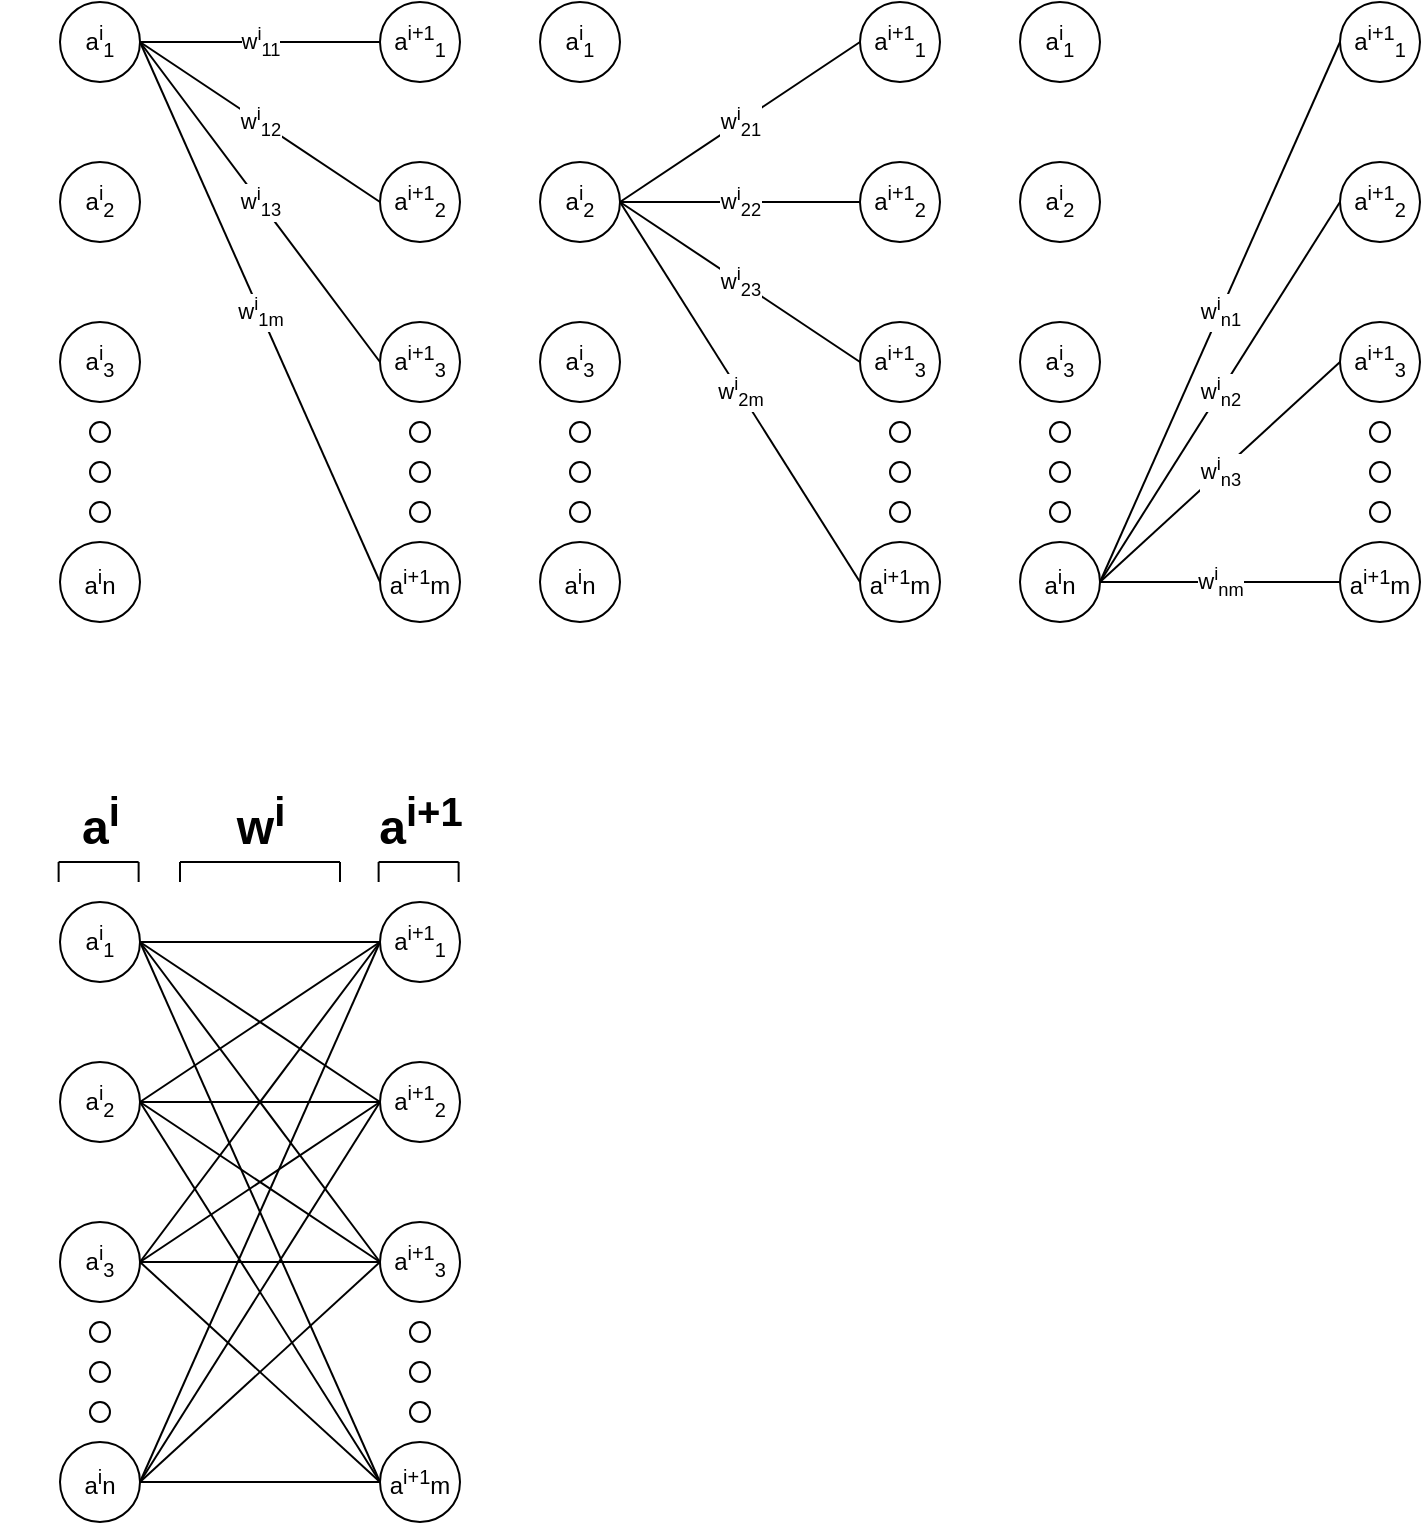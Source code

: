 <mxfile>
    <diagram id="L7U3egqdDMv_mGl-Ydfz" name="Page-1">
        <mxGraphModel dx="515" dy="252" grid="1" gridSize="10" guides="1" tooltips="1" connect="1" arrows="1" fold="1" page="1" pageScale="1" pageWidth="850" pageHeight="1100" math="0" shadow="0">
            <root>
                <mxCell id="0"/>
                <mxCell id="1" parent="0"/>
                <mxCell id="glTiHcGaVegXQPCS3zr0-19" value="w&lt;sup&gt;i&lt;/sup&gt;&lt;sub&gt;12&lt;/sub&gt;" style="rounded=0;orthogonalLoop=1;jettySize=auto;html=1;exitX=1;exitY=0.5;exitDx=0;exitDy=0;entryX=0;entryY=0.5;entryDx=0;entryDy=0;endArrow=none;endFill=0;" parent="1" source="glTiHcGaVegXQPCS3zr0-1" target="glTiHcGaVegXQPCS3zr0-11" edge="1">
                    <mxGeometry relative="1" as="geometry"/>
                </mxCell>
                <mxCell id="glTiHcGaVegXQPCS3zr0-20" value="w&lt;sup&gt;i&lt;/sup&gt;&lt;sub&gt;13&lt;/sub&gt;" style="rounded=0;orthogonalLoop=1;jettySize=auto;html=1;exitX=1;exitY=0.5;exitDx=0;exitDy=0;entryX=0;entryY=0.5;entryDx=0;entryDy=0;endArrow=none;endFill=0;" parent="1" source="glTiHcGaVegXQPCS3zr0-1" target="glTiHcGaVegXQPCS3zr0-12" edge="1">
                    <mxGeometry relative="1" as="geometry"/>
                </mxCell>
                <mxCell id="glTiHcGaVegXQPCS3zr0-21" value="w&lt;sup&gt;i&lt;/sup&gt;&lt;sub&gt;1m&lt;/sub&gt;" style="rounded=0;orthogonalLoop=1;jettySize=auto;html=1;exitX=1;exitY=0.5;exitDx=0;exitDy=0;entryX=0;entryY=0.5;entryDx=0;entryDy=0;endArrow=none;endFill=0;" parent="1" source="glTiHcGaVegXQPCS3zr0-1" target="glTiHcGaVegXQPCS3zr0-13" edge="1">
                    <mxGeometry relative="1" as="geometry"/>
                </mxCell>
                <mxCell id="glTiHcGaVegXQPCS3zr0-1" value="a&lt;sup&gt;i&lt;/sup&gt;&lt;sub&gt;1&lt;/sub&gt;" style="ellipse;whiteSpace=wrap;html=1;aspect=fixed;" parent="1" vertex="1">
                    <mxGeometry x="80" y="240" width="40" height="40" as="geometry"/>
                </mxCell>
                <mxCell id="glTiHcGaVegXQPCS3zr0-2" value="a&lt;sup&gt;i&lt;/sup&gt;&lt;sub&gt;2&lt;/sub&gt;" style="ellipse;whiteSpace=wrap;html=1;aspect=fixed;" parent="1" vertex="1">
                    <mxGeometry x="80" y="320" width="40" height="40" as="geometry"/>
                </mxCell>
                <mxCell id="glTiHcGaVegXQPCS3zr0-3" value="a&lt;sup&gt;i&lt;/sup&gt;&lt;sub&gt;3&lt;/sub&gt;" style="ellipse;whiteSpace=wrap;html=1;aspect=fixed;" parent="1" vertex="1">
                    <mxGeometry x="80" y="400" width="40" height="40" as="geometry"/>
                </mxCell>
                <mxCell id="glTiHcGaVegXQPCS3zr0-4" value="a&lt;sup&gt;i&lt;/sup&gt;n" style="ellipse;whiteSpace=wrap;html=1;aspect=fixed;" parent="1" vertex="1">
                    <mxGeometry x="80" y="510" width="40" height="40" as="geometry"/>
                </mxCell>
                <mxCell id="glTiHcGaVegXQPCS3zr0-5" value="" style="ellipse;whiteSpace=wrap;html=1;aspect=fixed;" parent="1" vertex="1">
                    <mxGeometry x="95" y="450" width="10" height="10" as="geometry"/>
                </mxCell>
                <mxCell id="glTiHcGaVegXQPCS3zr0-6" value="" style="ellipse;whiteSpace=wrap;html=1;aspect=fixed;" parent="1" vertex="1">
                    <mxGeometry x="95" y="470" width="10" height="10" as="geometry"/>
                </mxCell>
                <mxCell id="glTiHcGaVegXQPCS3zr0-8" value="" style="ellipse;whiteSpace=wrap;html=1;aspect=fixed;" parent="1" vertex="1">
                    <mxGeometry x="95" y="490" width="10" height="10" as="geometry"/>
                </mxCell>
                <mxCell id="glTiHcGaVegXQPCS3zr0-10" value="a&lt;sup&gt;i+1&lt;/sup&gt;&lt;sub&gt;1&lt;/sub&gt;" style="ellipse;whiteSpace=wrap;html=1;aspect=fixed;" parent="1" vertex="1">
                    <mxGeometry x="240" y="240" width="40" height="40" as="geometry"/>
                </mxCell>
                <mxCell id="glTiHcGaVegXQPCS3zr0-11" value="a&lt;sup&gt;i+1&lt;/sup&gt;&lt;sub&gt;2&lt;/sub&gt;" style="ellipse;whiteSpace=wrap;html=1;aspect=fixed;" parent="1" vertex="1">
                    <mxGeometry x="240" y="320" width="40" height="40" as="geometry"/>
                </mxCell>
                <mxCell id="glTiHcGaVegXQPCS3zr0-12" value="a&lt;sup&gt;i+1&lt;/sup&gt;&lt;sub&gt;3&lt;/sub&gt;" style="ellipse;whiteSpace=wrap;html=1;aspect=fixed;" parent="1" vertex="1">
                    <mxGeometry x="240" y="400" width="40" height="40" as="geometry"/>
                </mxCell>
                <mxCell id="glTiHcGaVegXQPCS3zr0-13" value="a&lt;sup&gt;i+1&lt;/sup&gt;m" style="ellipse;whiteSpace=wrap;html=1;aspect=fixed;" parent="1" vertex="1">
                    <mxGeometry x="240" y="510" width="40" height="40" as="geometry"/>
                </mxCell>
                <mxCell id="glTiHcGaVegXQPCS3zr0-14" value="" style="ellipse;whiteSpace=wrap;html=1;aspect=fixed;" parent="1" vertex="1">
                    <mxGeometry x="255" y="450" width="10" height="10" as="geometry"/>
                </mxCell>
                <mxCell id="glTiHcGaVegXQPCS3zr0-15" value="" style="ellipse;whiteSpace=wrap;html=1;aspect=fixed;" parent="1" vertex="1">
                    <mxGeometry x="255" y="470" width="10" height="10" as="geometry"/>
                </mxCell>
                <mxCell id="glTiHcGaVegXQPCS3zr0-16" value="" style="ellipse;whiteSpace=wrap;html=1;aspect=fixed;" parent="1" vertex="1">
                    <mxGeometry x="255" y="490" width="10" height="10" as="geometry"/>
                </mxCell>
                <mxCell id="glTiHcGaVegXQPCS3zr0-18" value="w&lt;sup&gt;i&lt;/sup&gt;&lt;sub&gt;11&lt;/sub&gt;" style="endArrow=none;html=1;rounded=0;entryX=0;entryY=0.5;entryDx=0;entryDy=0;exitX=1;exitY=0.5;exitDx=0;exitDy=0;" parent="1" source="glTiHcGaVegXQPCS3zr0-1" target="glTiHcGaVegXQPCS3zr0-10" edge="1">
                    <mxGeometry width="50" height="50" relative="1" as="geometry">
                        <mxPoint x="140" y="270" as="sourcePoint"/>
                        <mxPoint x="170" y="210" as="targetPoint"/>
                    </mxGeometry>
                </mxCell>
                <mxCell id="glTiHcGaVegXQPCS3zr0-26" value="a&lt;sup&gt;i&lt;/sup&gt;&lt;sub&gt;1&lt;/sub&gt;" style="ellipse;whiteSpace=wrap;html=1;aspect=fixed;" parent="1" vertex="1">
                    <mxGeometry x="320" y="240" width="40" height="40" as="geometry"/>
                </mxCell>
                <mxCell id="glTiHcGaVegXQPCS3zr0-41" value="w&lt;sup&gt;i&lt;/sup&gt;&lt;sub&gt;21&lt;/sub&gt;" style="edgeStyle=none;rounded=0;orthogonalLoop=1;jettySize=auto;html=1;exitX=1;exitY=0.5;exitDx=0;exitDy=0;entryX=0;entryY=0.5;entryDx=0;entryDy=0;endArrow=none;endFill=0;" parent="1" source="glTiHcGaVegXQPCS3zr0-27" target="glTiHcGaVegXQPCS3zr0-33" edge="1">
                    <mxGeometry relative="1" as="geometry"/>
                </mxCell>
                <mxCell id="glTiHcGaVegXQPCS3zr0-42" value="w&lt;sup&gt;i&lt;/sup&gt;&lt;sub&gt;22&lt;/sub&gt;" style="edgeStyle=none;rounded=0;orthogonalLoop=1;jettySize=auto;html=1;exitX=1;exitY=0.5;exitDx=0;exitDy=0;entryX=0;entryY=0.5;entryDx=0;entryDy=0;endArrow=none;endFill=0;" parent="1" source="glTiHcGaVegXQPCS3zr0-27" target="glTiHcGaVegXQPCS3zr0-34" edge="1">
                    <mxGeometry relative="1" as="geometry"/>
                </mxCell>
                <mxCell id="glTiHcGaVegXQPCS3zr0-43" value="w&lt;sup&gt;i&lt;/sup&gt;&lt;sub&gt;23&lt;/sub&gt;" style="edgeStyle=none;rounded=0;orthogonalLoop=1;jettySize=auto;html=1;exitX=1;exitY=0.5;exitDx=0;exitDy=0;entryX=0;entryY=0.5;entryDx=0;entryDy=0;endArrow=none;endFill=0;" parent="1" source="glTiHcGaVegXQPCS3zr0-27" target="glTiHcGaVegXQPCS3zr0-35" edge="1">
                    <mxGeometry relative="1" as="geometry"/>
                </mxCell>
                <mxCell id="glTiHcGaVegXQPCS3zr0-44" value="w&lt;sup&gt;i&lt;/sup&gt;&lt;sub&gt;2m&lt;/sub&gt;" style="edgeStyle=none;rounded=0;orthogonalLoop=1;jettySize=auto;html=1;exitX=1;exitY=0.5;exitDx=0;exitDy=0;entryX=0;entryY=0.5;entryDx=0;entryDy=0;endArrow=none;endFill=0;" parent="1" source="glTiHcGaVegXQPCS3zr0-27" target="glTiHcGaVegXQPCS3zr0-36" edge="1">
                    <mxGeometry relative="1" as="geometry"/>
                </mxCell>
                <mxCell id="glTiHcGaVegXQPCS3zr0-27" value="a&lt;sup&gt;i&lt;/sup&gt;&lt;sub&gt;2&lt;/sub&gt;" style="ellipse;whiteSpace=wrap;html=1;aspect=fixed;" parent="1" vertex="1">
                    <mxGeometry x="320" y="320" width="40" height="40" as="geometry"/>
                </mxCell>
                <mxCell id="glTiHcGaVegXQPCS3zr0-28" value="a&lt;sup&gt;i&lt;/sup&gt;&lt;sub&gt;3&lt;/sub&gt;" style="ellipse;whiteSpace=wrap;html=1;aspect=fixed;" parent="1" vertex="1">
                    <mxGeometry x="320" y="400" width="40" height="40" as="geometry"/>
                </mxCell>
                <mxCell id="glTiHcGaVegXQPCS3zr0-29" value="a&lt;sup&gt;i&lt;/sup&gt;n" style="ellipse;whiteSpace=wrap;html=1;aspect=fixed;" parent="1" vertex="1">
                    <mxGeometry x="320" y="510" width="40" height="40" as="geometry"/>
                </mxCell>
                <mxCell id="glTiHcGaVegXQPCS3zr0-30" value="" style="ellipse;whiteSpace=wrap;html=1;aspect=fixed;" parent="1" vertex="1">
                    <mxGeometry x="335" y="450" width="10" height="10" as="geometry"/>
                </mxCell>
                <mxCell id="glTiHcGaVegXQPCS3zr0-31" value="" style="ellipse;whiteSpace=wrap;html=1;aspect=fixed;" parent="1" vertex="1">
                    <mxGeometry x="335" y="470" width="10" height="10" as="geometry"/>
                </mxCell>
                <mxCell id="glTiHcGaVegXQPCS3zr0-32" value="" style="ellipse;whiteSpace=wrap;html=1;aspect=fixed;" parent="1" vertex="1">
                    <mxGeometry x="335" y="490" width="10" height="10" as="geometry"/>
                </mxCell>
                <mxCell id="glTiHcGaVegXQPCS3zr0-33" value="a&lt;sup&gt;i+1&lt;/sup&gt;&lt;sub&gt;1&lt;/sub&gt;" style="ellipse;whiteSpace=wrap;html=1;aspect=fixed;" parent="1" vertex="1">
                    <mxGeometry x="480" y="240" width="40" height="40" as="geometry"/>
                </mxCell>
                <mxCell id="glTiHcGaVegXQPCS3zr0-34" value="a&lt;sup&gt;i+1&lt;/sup&gt;&lt;sub&gt;2&lt;/sub&gt;" style="ellipse;whiteSpace=wrap;html=1;aspect=fixed;" parent="1" vertex="1">
                    <mxGeometry x="480" y="320" width="40" height="40" as="geometry"/>
                </mxCell>
                <mxCell id="glTiHcGaVegXQPCS3zr0-35" value="a&lt;sup&gt;i+1&lt;/sup&gt;&lt;sub&gt;3&lt;/sub&gt;" style="ellipse;whiteSpace=wrap;html=1;aspect=fixed;" parent="1" vertex="1">
                    <mxGeometry x="480" y="400" width="40" height="40" as="geometry"/>
                </mxCell>
                <mxCell id="glTiHcGaVegXQPCS3zr0-36" value="a&lt;sup&gt;i+1&lt;/sup&gt;m" style="ellipse;whiteSpace=wrap;html=1;aspect=fixed;" parent="1" vertex="1">
                    <mxGeometry x="480" y="510" width="40" height="40" as="geometry"/>
                </mxCell>
                <mxCell id="glTiHcGaVegXQPCS3zr0-37" value="" style="ellipse;whiteSpace=wrap;html=1;aspect=fixed;" parent="1" vertex="1">
                    <mxGeometry x="495" y="450" width="10" height="10" as="geometry"/>
                </mxCell>
                <mxCell id="glTiHcGaVegXQPCS3zr0-38" value="" style="ellipse;whiteSpace=wrap;html=1;aspect=fixed;" parent="1" vertex="1">
                    <mxGeometry x="495" y="470" width="10" height="10" as="geometry"/>
                </mxCell>
                <mxCell id="glTiHcGaVegXQPCS3zr0-39" value="" style="ellipse;whiteSpace=wrap;html=1;aspect=fixed;" parent="1" vertex="1">
                    <mxGeometry x="495" y="490" width="10" height="10" as="geometry"/>
                </mxCell>
                <mxCell id="glTiHcGaVegXQPCS3zr0-45" value="a&lt;sup&gt;i&lt;/sup&gt;&lt;sub&gt;1&lt;/sub&gt;" style="ellipse;whiteSpace=wrap;html=1;aspect=fixed;" parent="1" vertex="1">
                    <mxGeometry x="560" y="240" width="40" height="40" as="geometry"/>
                </mxCell>
                <mxCell id="glTiHcGaVegXQPCS3zr0-50" value="a&lt;sup&gt;i&lt;/sup&gt;&lt;sub&gt;2&lt;/sub&gt;" style="ellipse;whiteSpace=wrap;html=1;aspect=fixed;" parent="1" vertex="1">
                    <mxGeometry x="560" y="320" width="40" height="40" as="geometry"/>
                </mxCell>
                <mxCell id="glTiHcGaVegXQPCS3zr0-51" value="a&lt;sup&gt;i&lt;/sup&gt;&lt;sub&gt;3&lt;/sub&gt;" style="ellipse;whiteSpace=wrap;html=1;aspect=fixed;" parent="1" vertex="1">
                    <mxGeometry x="560" y="400" width="40" height="40" as="geometry"/>
                </mxCell>
                <mxCell id="glTiHcGaVegXQPCS3zr0-63" value="w&lt;sup&gt;i&lt;/sup&gt;&lt;sub&gt;n1&lt;/sub&gt;" style="edgeStyle=none;rounded=0;orthogonalLoop=1;jettySize=auto;html=1;exitX=1;exitY=0.5;exitDx=0;exitDy=0;entryX=0;entryY=0.5;entryDx=0;entryDy=0;endArrow=none;endFill=0;" parent="1" source="glTiHcGaVegXQPCS3zr0-52" target="glTiHcGaVegXQPCS3zr0-56" edge="1">
                    <mxGeometry relative="1" as="geometry"/>
                </mxCell>
                <mxCell id="glTiHcGaVegXQPCS3zr0-64" value="w&lt;sup&gt;i&lt;/sup&gt;&lt;sub&gt;n2&lt;/sub&gt;" style="edgeStyle=none;rounded=0;orthogonalLoop=1;jettySize=auto;html=1;exitX=1;exitY=0.5;exitDx=0;exitDy=0;entryX=0;entryY=0.5;entryDx=0;entryDy=0;endArrow=none;endFill=0;" parent="1" source="glTiHcGaVegXQPCS3zr0-52" target="glTiHcGaVegXQPCS3zr0-57" edge="1">
                    <mxGeometry relative="1" as="geometry"/>
                </mxCell>
                <mxCell id="glTiHcGaVegXQPCS3zr0-65" value="w&lt;sup&gt;i&lt;/sup&gt;&lt;sub&gt;n3&lt;/sub&gt;" style="edgeStyle=none;rounded=0;orthogonalLoop=1;jettySize=auto;html=1;exitX=1;exitY=0.5;exitDx=0;exitDy=0;entryX=0;entryY=0.5;entryDx=0;entryDy=0;endArrow=none;endFill=0;" parent="1" source="glTiHcGaVegXQPCS3zr0-52" target="glTiHcGaVegXQPCS3zr0-58" edge="1">
                    <mxGeometry relative="1" as="geometry"/>
                </mxCell>
                <mxCell id="glTiHcGaVegXQPCS3zr0-66" value="w&lt;sup&gt;i&lt;/sup&gt;&lt;sub&gt;nm&lt;/sub&gt;" style="edgeStyle=none;rounded=0;orthogonalLoop=1;jettySize=auto;html=1;exitX=1;exitY=0.5;exitDx=0;exitDy=0;entryX=0;entryY=0.5;entryDx=0;entryDy=0;endArrow=none;endFill=0;" parent="1" source="glTiHcGaVegXQPCS3zr0-52" target="glTiHcGaVegXQPCS3zr0-59" edge="1">
                    <mxGeometry relative="1" as="geometry"/>
                </mxCell>
                <mxCell id="glTiHcGaVegXQPCS3zr0-52" value="a&lt;sup&gt;i&lt;/sup&gt;n" style="ellipse;whiteSpace=wrap;html=1;aspect=fixed;" parent="1" vertex="1">
                    <mxGeometry x="560" y="510" width="40" height="40" as="geometry"/>
                </mxCell>
                <mxCell id="glTiHcGaVegXQPCS3zr0-53" value="" style="ellipse;whiteSpace=wrap;html=1;aspect=fixed;" parent="1" vertex="1">
                    <mxGeometry x="575" y="450" width="10" height="10" as="geometry"/>
                </mxCell>
                <mxCell id="glTiHcGaVegXQPCS3zr0-54" value="" style="ellipse;whiteSpace=wrap;html=1;aspect=fixed;" parent="1" vertex="1">
                    <mxGeometry x="575" y="470" width="10" height="10" as="geometry"/>
                </mxCell>
                <mxCell id="glTiHcGaVegXQPCS3zr0-55" value="" style="ellipse;whiteSpace=wrap;html=1;aspect=fixed;" parent="1" vertex="1">
                    <mxGeometry x="575" y="490" width="10" height="10" as="geometry"/>
                </mxCell>
                <mxCell id="glTiHcGaVegXQPCS3zr0-56" value="a&lt;sup&gt;i+1&lt;/sup&gt;&lt;sub&gt;1&lt;/sub&gt;" style="ellipse;whiteSpace=wrap;html=1;aspect=fixed;" parent="1" vertex="1">
                    <mxGeometry x="720" y="240" width="40" height="40" as="geometry"/>
                </mxCell>
                <mxCell id="glTiHcGaVegXQPCS3zr0-57" value="a&lt;sup&gt;i+1&lt;/sup&gt;&lt;sub&gt;2&lt;/sub&gt;" style="ellipse;whiteSpace=wrap;html=1;aspect=fixed;" parent="1" vertex="1">
                    <mxGeometry x="720" y="320" width="40" height="40" as="geometry"/>
                </mxCell>
                <mxCell id="glTiHcGaVegXQPCS3zr0-58" value="a&lt;sup&gt;i+1&lt;/sup&gt;&lt;sub&gt;3&lt;/sub&gt;" style="ellipse;whiteSpace=wrap;html=1;aspect=fixed;" parent="1" vertex="1">
                    <mxGeometry x="720" y="400" width="40" height="40" as="geometry"/>
                </mxCell>
                <mxCell id="glTiHcGaVegXQPCS3zr0-59" value="a&lt;sup&gt;i+1&lt;/sup&gt;m" style="ellipse;whiteSpace=wrap;html=1;aspect=fixed;" parent="1" vertex="1">
                    <mxGeometry x="720" y="510" width="40" height="40" as="geometry"/>
                </mxCell>
                <mxCell id="glTiHcGaVegXQPCS3zr0-60" value="" style="ellipse;whiteSpace=wrap;html=1;aspect=fixed;" parent="1" vertex="1">
                    <mxGeometry x="735" y="450" width="10" height="10" as="geometry"/>
                </mxCell>
                <mxCell id="glTiHcGaVegXQPCS3zr0-61" value="" style="ellipse;whiteSpace=wrap;html=1;aspect=fixed;" parent="1" vertex="1">
                    <mxGeometry x="735" y="470" width="10" height="10" as="geometry"/>
                </mxCell>
                <mxCell id="glTiHcGaVegXQPCS3zr0-62" value="" style="ellipse;whiteSpace=wrap;html=1;aspect=fixed;" parent="1" vertex="1">
                    <mxGeometry x="735" y="490" width="10" height="10" as="geometry"/>
                </mxCell>
                <mxCell id="glTiHcGaVegXQPCS3zr0-85" style="edgeStyle=none;rounded=0;orthogonalLoop=1;jettySize=auto;html=1;exitX=1;exitY=0.5;exitDx=0;exitDy=0;entryX=0;entryY=0.5;entryDx=0;entryDy=0;endArrow=none;endFill=0;" parent="1" source="glTiHcGaVegXQPCS3zr0-70" target="glTiHcGaVegXQPCS3zr0-77" edge="1">
                    <mxGeometry relative="1" as="geometry"/>
                </mxCell>
                <mxCell id="glTiHcGaVegXQPCS3zr0-86" style="edgeStyle=none;rounded=0;orthogonalLoop=1;jettySize=auto;html=1;exitX=1;exitY=0.5;exitDx=0;exitDy=0;entryX=0;entryY=0.5;entryDx=0;entryDy=0;endArrow=none;endFill=0;" parent="1" source="glTiHcGaVegXQPCS3zr0-70" target="glTiHcGaVegXQPCS3zr0-78" edge="1">
                    <mxGeometry relative="1" as="geometry"/>
                </mxCell>
                <mxCell id="glTiHcGaVegXQPCS3zr0-87" style="edgeStyle=none;rounded=0;orthogonalLoop=1;jettySize=auto;html=1;exitX=1;exitY=0.5;exitDx=0;exitDy=0;entryX=0;entryY=0.5;entryDx=0;entryDy=0;endArrow=none;endFill=0;" parent="1" source="glTiHcGaVegXQPCS3zr0-70" target="glTiHcGaVegXQPCS3zr0-79" edge="1">
                    <mxGeometry relative="1" as="geometry"/>
                </mxCell>
                <mxCell id="glTiHcGaVegXQPCS3zr0-88" style="edgeStyle=none;rounded=0;orthogonalLoop=1;jettySize=auto;html=1;exitX=1;exitY=0.5;exitDx=0;exitDy=0;entryX=0;entryY=0.5;entryDx=0;entryDy=0;endArrow=none;endFill=0;" parent="1" source="glTiHcGaVegXQPCS3zr0-70" target="glTiHcGaVegXQPCS3zr0-80" edge="1">
                    <mxGeometry relative="1" as="geometry"/>
                </mxCell>
                <mxCell id="glTiHcGaVegXQPCS3zr0-70" value="a&lt;sup&gt;i&lt;/sup&gt;&lt;sub&gt;1&lt;/sub&gt;" style="ellipse;whiteSpace=wrap;html=1;aspect=fixed;" parent="1" vertex="1">
                    <mxGeometry x="80" y="690" width="40" height="40" as="geometry"/>
                </mxCell>
                <mxCell id="glTiHcGaVegXQPCS3zr0-93" style="edgeStyle=none;rounded=0;orthogonalLoop=1;jettySize=auto;html=1;exitX=1;exitY=0.5;exitDx=0;exitDy=0;entryX=0;entryY=0.5;entryDx=0;entryDy=0;endArrow=none;endFill=0;" parent="1" source="glTiHcGaVegXQPCS3zr0-71" target="glTiHcGaVegXQPCS3zr0-77" edge="1">
                    <mxGeometry relative="1" as="geometry"/>
                </mxCell>
                <mxCell id="glTiHcGaVegXQPCS3zr0-94" style="edgeStyle=none;rounded=0;orthogonalLoop=1;jettySize=auto;html=1;exitX=1;exitY=0.5;exitDx=0;exitDy=0;entryX=0;entryY=0.5;entryDx=0;entryDy=0;endArrow=none;endFill=0;" parent="1" source="glTiHcGaVegXQPCS3zr0-71" target="glTiHcGaVegXQPCS3zr0-78" edge="1">
                    <mxGeometry relative="1" as="geometry"/>
                </mxCell>
                <mxCell id="glTiHcGaVegXQPCS3zr0-95" style="edgeStyle=none;rounded=0;orthogonalLoop=1;jettySize=auto;html=1;exitX=1;exitY=0.5;exitDx=0;exitDy=0;entryX=0;entryY=0.5;entryDx=0;entryDy=0;endArrow=none;endFill=0;" parent="1" source="glTiHcGaVegXQPCS3zr0-71" target="glTiHcGaVegXQPCS3zr0-79" edge="1">
                    <mxGeometry relative="1" as="geometry"/>
                </mxCell>
                <mxCell id="glTiHcGaVegXQPCS3zr0-96" style="edgeStyle=none;rounded=0;orthogonalLoop=1;jettySize=auto;html=1;exitX=1;exitY=0.5;exitDx=0;exitDy=0;entryX=0;entryY=0.5;entryDx=0;entryDy=0;endArrow=none;endFill=0;" parent="1" source="glTiHcGaVegXQPCS3zr0-71" target="glTiHcGaVegXQPCS3zr0-80" edge="1">
                    <mxGeometry relative="1" as="geometry"/>
                </mxCell>
                <mxCell id="glTiHcGaVegXQPCS3zr0-71" value="a&lt;sup&gt;i&lt;/sup&gt;&lt;sub&gt;2&lt;/sub&gt;" style="ellipse;whiteSpace=wrap;html=1;aspect=fixed;" parent="1" vertex="1">
                    <mxGeometry x="80" y="770" width="40" height="40" as="geometry"/>
                </mxCell>
                <mxCell id="glTiHcGaVegXQPCS3zr0-97" style="edgeStyle=none;rounded=0;orthogonalLoop=1;jettySize=auto;html=1;exitX=1;exitY=0.5;exitDx=0;exitDy=0;entryX=0;entryY=0.5;entryDx=0;entryDy=0;endArrow=none;endFill=0;" parent="1" source="glTiHcGaVegXQPCS3zr0-72" target="glTiHcGaVegXQPCS3zr0-80" edge="1">
                    <mxGeometry relative="1" as="geometry"/>
                </mxCell>
                <mxCell id="glTiHcGaVegXQPCS3zr0-98" style="edgeStyle=none;rounded=0;orthogonalLoop=1;jettySize=auto;html=1;exitX=1;exitY=0.5;exitDx=0;exitDy=0;entryX=0;entryY=0.5;entryDx=0;entryDy=0;endArrow=none;endFill=0;" parent="1" source="glTiHcGaVegXQPCS3zr0-72" target="glTiHcGaVegXQPCS3zr0-79" edge="1">
                    <mxGeometry relative="1" as="geometry"/>
                </mxCell>
                <mxCell id="glTiHcGaVegXQPCS3zr0-99" style="edgeStyle=none;rounded=0;orthogonalLoop=1;jettySize=auto;html=1;exitX=1;exitY=0.5;exitDx=0;exitDy=0;entryX=0;entryY=0.5;entryDx=0;entryDy=0;endArrow=none;endFill=0;" parent="1" source="glTiHcGaVegXQPCS3zr0-72" target="glTiHcGaVegXQPCS3zr0-78" edge="1">
                    <mxGeometry relative="1" as="geometry"/>
                </mxCell>
                <mxCell id="glTiHcGaVegXQPCS3zr0-100" style="edgeStyle=none;rounded=0;orthogonalLoop=1;jettySize=auto;html=1;exitX=1;exitY=0.5;exitDx=0;exitDy=0;entryX=0;entryY=0.5;entryDx=0;entryDy=0;endArrow=none;endFill=0;" parent="1" source="glTiHcGaVegXQPCS3zr0-72" target="glTiHcGaVegXQPCS3zr0-77" edge="1">
                    <mxGeometry relative="1" as="geometry"/>
                </mxCell>
                <mxCell id="glTiHcGaVegXQPCS3zr0-72" value="a&lt;sup&gt;i&lt;/sup&gt;&lt;sub&gt;3&lt;/sub&gt;" style="ellipse;whiteSpace=wrap;html=1;aspect=fixed;" parent="1" vertex="1">
                    <mxGeometry x="80" y="850" width="40" height="40" as="geometry"/>
                </mxCell>
                <mxCell id="glTiHcGaVegXQPCS3zr0-89" style="edgeStyle=none;rounded=0;orthogonalLoop=1;jettySize=auto;html=1;exitX=1;exitY=0.5;exitDx=0;exitDy=0;entryX=0;entryY=0.5;entryDx=0;entryDy=0;endArrow=none;endFill=0;" parent="1" source="glTiHcGaVegXQPCS3zr0-73" target="glTiHcGaVegXQPCS3zr0-80" edge="1">
                    <mxGeometry relative="1" as="geometry"/>
                </mxCell>
                <mxCell id="glTiHcGaVegXQPCS3zr0-90" style="edgeStyle=none;rounded=0;orthogonalLoop=1;jettySize=auto;html=1;exitX=1;exitY=0.5;exitDx=0;exitDy=0;entryX=0;entryY=0.5;entryDx=0;entryDy=0;endArrow=none;endFill=0;" parent="1" source="glTiHcGaVegXQPCS3zr0-73" target="glTiHcGaVegXQPCS3zr0-79" edge="1">
                    <mxGeometry relative="1" as="geometry"/>
                </mxCell>
                <mxCell id="glTiHcGaVegXQPCS3zr0-91" style="edgeStyle=none;rounded=0;orthogonalLoop=1;jettySize=auto;html=1;exitX=1;exitY=0.5;exitDx=0;exitDy=0;endArrow=none;endFill=0;entryX=0;entryY=0.5;entryDx=0;entryDy=0;" parent="1" source="glTiHcGaVegXQPCS3zr0-73" target="glTiHcGaVegXQPCS3zr0-78" edge="1">
                    <mxGeometry relative="1" as="geometry">
                        <mxPoint x="230" y="810" as="targetPoint"/>
                    </mxGeometry>
                </mxCell>
                <mxCell id="glTiHcGaVegXQPCS3zr0-92" style="edgeStyle=none;rounded=0;orthogonalLoop=1;jettySize=auto;html=1;exitX=1;exitY=0.5;exitDx=0;exitDy=0;entryX=0;entryY=0.5;entryDx=0;entryDy=0;endArrow=none;endFill=0;" parent="1" source="glTiHcGaVegXQPCS3zr0-73" target="glTiHcGaVegXQPCS3zr0-77" edge="1">
                    <mxGeometry relative="1" as="geometry"/>
                </mxCell>
                <mxCell id="glTiHcGaVegXQPCS3zr0-73" value="a&lt;sup&gt;i&lt;/sup&gt;n" style="ellipse;whiteSpace=wrap;html=1;aspect=fixed;" parent="1" vertex="1">
                    <mxGeometry x="80" y="960" width="40" height="40" as="geometry"/>
                </mxCell>
                <mxCell id="glTiHcGaVegXQPCS3zr0-74" value="" style="ellipse;whiteSpace=wrap;html=1;aspect=fixed;" parent="1" vertex="1">
                    <mxGeometry x="95" y="900" width="10" height="10" as="geometry"/>
                </mxCell>
                <mxCell id="glTiHcGaVegXQPCS3zr0-75" value="" style="ellipse;whiteSpace=wrap;html=1;aspect=fixed;" parent="1" vertex="1">
                    <mxGeometry x="95" y="920" width="10" height="10" as="geometry"/>
                </mxCell>
                <mxCell id="glTiHcGaVegXQPCS3zr0-76" value="" style="ellipse;whiteSpace=wrap;html=1;aspect=fixed;" parent="1" vertex="1">
                    <mxGeometry x="95" y="940" width="10" height="10" as="geometry"/>
                </mxCell>
                <mxCell id="glTiHcGaVegXQPCS3zr0-77" value="a&lt;sup&gt;i+1&lt;/sup&gt;&lt;sub&gt;1&lt;/sub&gt;" style="ellipse;whiteSpace=wrap;html=1;aspect=fixed;" parent="1" vertex="1">
                    <mxGeometry x="240" y="690" width="40" height="40" as="geometry"/>
                </mxCell>
                <mxCell id="glTiHcGaVegXQPCS3zr0-78" value="a&lt;sup&gt;i+1&lt;/sup&gt;&lt;sub&gt;2&lt;/sub&gt;" style="ellipse;whiteSpace=wrap;html=1;aspect=fixed;" parent="1" vertex="1">
                    <mxGeometry x="240" y="770" width="40" height="40" as="geometry"/>
                </mxCell>
                <mxCell id="glTiHcGaVegXQPCS3zr0-79" value="a&lt;sup&gt;i+1&lt;/sup&gt;&lt;sub&gt;3&lt;/sub&gt;" style="ellipse;whiteSpace=wrap;html=1;aspect=fixed;" parent="1" vertex="1">
                    <mxGeometry x="240" y="850" width="40" height="40" as="geometry"/>
                </mxCell>
                <mxCell id="glTiHcGaVegXQPCS3zr0-80" value="a&lt;sup&gt;i+1&lt;/sup&gt;m" style="ellipse;whiteSpace=wrap;html=1;aspect=fixed;" parent="1" vertex="1">
                    <mxGeometry x="240" y="960" width="40" height="40" as="geometry"/>
                </mxCell>
                <mxCell id="glTiHcGaVegXQPCS3zr0-81" value="" style="ellipse;whiteSpace=wrap;html=1;aspect=fixed;" parent="1" vertex="1">
                    <mxGeometry x="255" y="900" width="10" height="10" as="geometry"/>
                </mxCell>
                <mxCell id="glTiHcGaVegXQPCS3zr0-82" value="" style="ellipse;whiteSpace=wrap;html=1;aspect=fixed;" parent="1" vertex="1">
                    <mxGeometry x="255" y="920" width="10" height="10" as="geometry"/>
                </mxCell>
                <mxCell id="glTiHcGaVegXQPCS3zr0-83" value="" style="ellipse;whiteSpace=wrap;html=1;aspect=fixed;" parent="1" vertex="1">
                    <mxGeometry x="255" y="940" width="10" height="10" as="geometry"/>
                </mxCell>
                <mxCell id="glTiHcGaVegXQPCS3zr0-103" value="" style="endArrow=none;html=1;rounded=0;" parent="1" edge="1">
                    <mxGeometry width="50" height="50" relative="1" as="geometry">
                        <mxPoint x="79.31" y="670" as="sourcePoint"/>
                        <mxPoint x="119.31" y="670" as="targetPoint"/>
                    </mxGeometry>
                </mxCell>
                <mxCell id="glTiHcGaVegXQPCS3zr0-104" value="" style="endArrow=none;html=1;rounded=0;" parent="1" edge="1">
                    <mxGeometry width="50" height="50" relative="1" as="geometry">
                        <mxPoint x="79.31" y="680" as="sourcePoint"/>
                        <mxPoint x="79.31" y="670" as="targetPoint"/>
                    </mxGeometry>
                </mxCell>
                <mxCell id="glTiHcGaVegXQPCS3zr0-105" value="" style="endArrow=none;html=1;rounded=0;" parent="1" edge="1">
                    <mxGeometry width="50" height="50" relative="1" as="geometry">
                        <mxPoint x="119.31" y="670" as="sourcePoint"/>
                        <mxPoint x="119.31" y="680" as="targetPoint"/>
                    </mxGeometry>
                </mxCell>
                <mxCell id="glTiHcGaVegXQPCS3zr0-106" value="a&lt;sup&gt;i&lt;/sup&gt;" style="text;strokeColor=none;fillColor=none;html=1;fontSize=24;fontStyle=1;verticalAlign=middle;align=center;" parent="1" vertex="1">
                    <mxGeometry x="50" y="630" width="100" height="40" as="geometry"/>
                </mxCell>
                <mxCell id="glTiHcGaVegXQPCS3zr0-107" value="" style="endArrow=none;html=1;rounded=0;" parent="1" edge="1">
                    <mxGeometry width="50" height="50" relative="1" as="geometry">
                        <mxPoint x="140" y="670" as="sourcePoint"/>
                        <mxPoint x="220" y="670" as="targetPoint"/>
                    </mxGeometry>
                </mxCell>
                <mxCell id="glTiHcGaVegXQPCS3zr0-108" value="" style="endArrow=none;html=1;rounded=0;" parent="1" edge="1">
                    <mxGeometry width="50" height="50" relative="1" as="geometry">
                        <mxPoint x="140.0" y="680.0" as="sourcePoint"/>
                        <mxPoint x="140.0" y="670.0" as="targetPoint"/>
                    </mxGeometry>
                </mxCell>
                <mxCell id="glTiHcGaVegXQPCS3zr0-109" value="" style="endArrow=none;html=1;rounded=0;" parent="1" edge="1">
                    <mxGeometry width="50" height="50" relative="1" as="geometry">
                        <mxPoint x="220.0" y="670.0" as="sourcePoint"/>
                        <mxPoint x="220.0" y="680.0" as="targetPoint"/>
                    </mxGeometry>
                </mxCell>
                <mxCell id="glTiHcGaVegXQPCS3zr0-110" value="w&lt;sup&gt;i&lt;/sup&gt;" style="text;strokeColor=none;fillColor=none;html=1;fontSize=24;fontStyle=1;verticalAlign=middle;align=center;" parent="1" vertex="1">
                    <mxGeometry x="130" y="630" width="100" height="40" as="geometry"/>
                </mxCell>
                <mxCell id="glTiHcGaVegXQPCS3zr0-114" value="" style="endArrow=none;html=1;rounded=0;" parent="1" edge="1">
                    <mxGeometry width="50" height="50" relative="1" as="geometry">
                        <mxPoint x="239.31" y="670.0" as="sourcePoint"/>
                        <mxPoint x="279.31" y="670.0" as="targetPoint"/>
                    </mxGeometry>
                </mxCell>
                <mxCell id="glTiHcGaVegXQPCS3zr0-115" value="" style="endArrow=none;html=1;rounded=0;" parent="1" edge="1">
                    <mxGeometry width="50" height="50" relative="1" as="geometry">
                        <mxPoint x="239.31" y="680.0" as="sourcePoint"/>
                        <mxPoint x="239.31" y="670.0" as="targetPoint"/>
                    </mxGeometry>
                </mxCell>
                <mxCell id="glTiHcGaVegXQPCS3zr0-116" value="" style="endArrow=none;html=1;rounded=0;" parent="1" edge="1">
                    <mxGeometry width="50" height="50" relative="1" as="geometry">
                        <mxPoint x="279.31" y="670.0" as="sourcePoint"/>
                        <mxPoint x="279.31" y="680.0" as="targetPoint"/>
                    </mxGeometry>
                </mxCell>
                <mxCell id="glTiHcGaVegXQPCS3zr0-117" value="a&lt;sup&gt;i+1&lt;/sup&gt;" style="text;strokeColor=none;fillColor=none;html=1;fontSize=24;fontStyle=1;verticalAlign=middle;align=center;" parent="1" vertex="1">
                    <mxGeometry x="210" y="630" width="100" height="40" as="geometry"/>
                </mxCell>
            </root>
        </mxGraphModel>
    </diagram>
</mxfile>